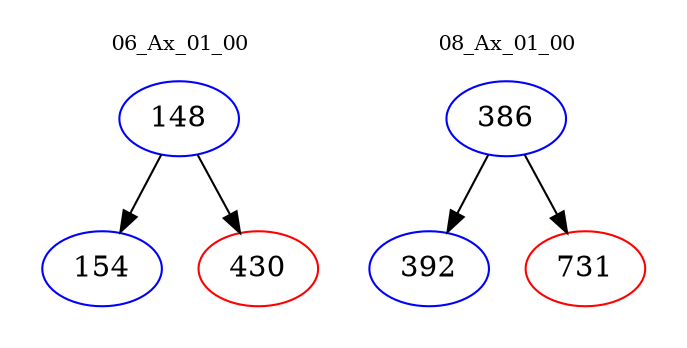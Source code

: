 digraph{
subgraph cluster_0 {
color = white
label = "06_Ax_01_00";
fontsize=10;
T0_148 [label="148", color="blue"]
T0_148 -> T0_154 [color="black"]
T0_154 [label="154", color="blue"]
T0_148 -> T0_430 [color="black"]
T0_430 [label="430", color="red"]
}
subgraph cluster_1 {
color = white
label = "08_Ax_01_00";
fontsize=10;
T1_386 [label="386", color="blue"]
T1_386 -> T1_392 [color="black"]
T1_392 [label="392", color="blue"]
T1_386 -> T1_731 [color="black"]
T1_731 [label="731", color="red"]
}
}
